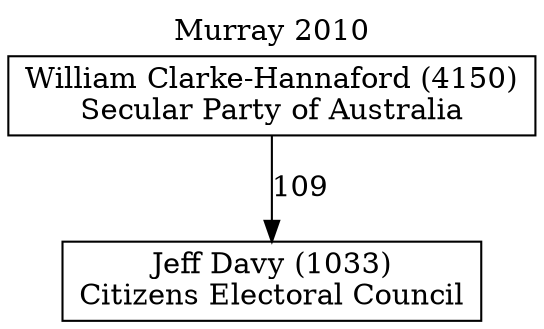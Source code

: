 // House preference flow
digraph "Jeff Davy (1033)_Murray_2010" {
	graph [label="Murray 2010" labelloc=t mclimit=10]
	node [shape=box]
	"Jeff Davy (1033)" [label="Jeff Davy (1033)
Citizens Electoral Council"]
	"William Clarke-Hannaford (4150)" [label="William Clarke-Hannaford (4150)
Secular Party of Australia"]
	"William Clarke-Hannaford (4150)" -> "Jeff Davy (1033)" [label=109]
}

